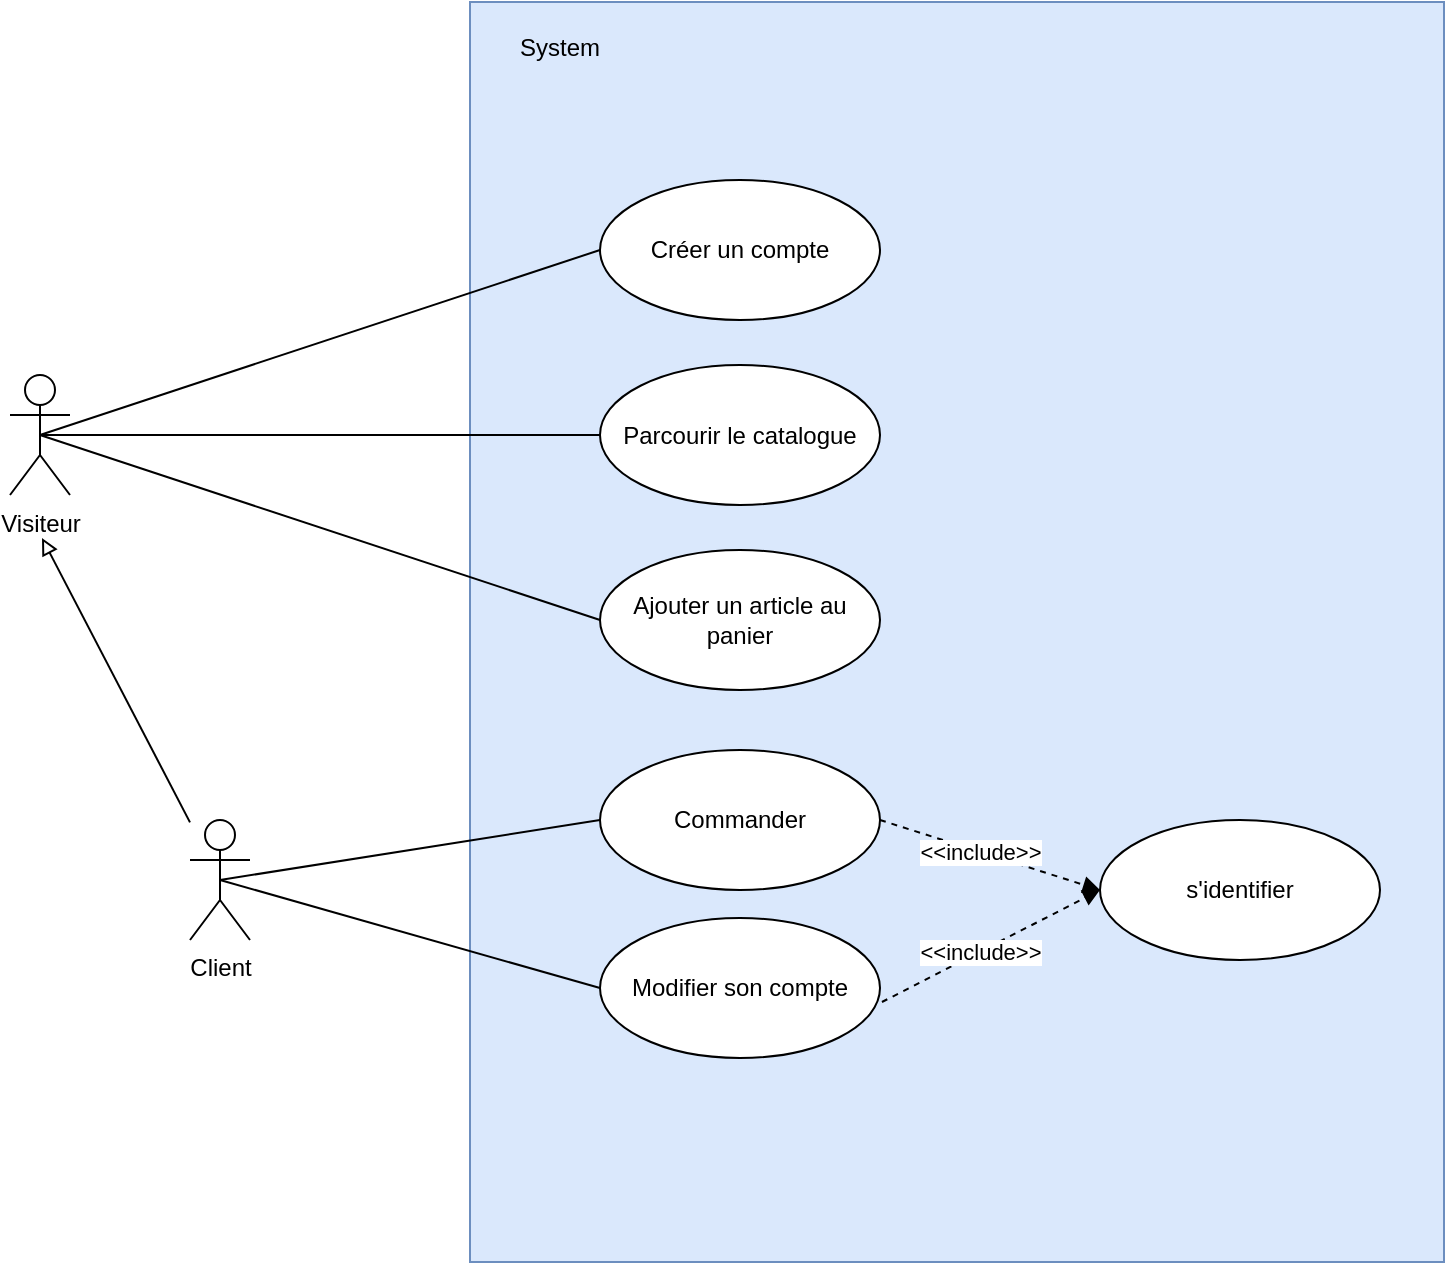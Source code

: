 <mxfile version="10.7.1" type="github"><diagram id="JyewgY5fW5GwQvbCHZMt" name="Page-1"><mxGraphModel dx="1154" dy="703" grid="0" gridSize="10" guides="1" tooltips="1" connect="1" arrows="1" fold="1" page="1" pageScale="1" pageWidth="827" pageHeight="1169" math="0" shadow="0"><root><mxCell id="0"/><mxCell id="1" parent="0"/><mxCell id="UzLh6fYsP8_uI1JXRNLo-1" value="" style="rounded=0;whiteSpace=wrap;html=1;fillColor=#dae8fc;strokeColor=#6c8ebf;" parent="1" vertex="1"><mxGeometry x="305" y="56" width="487" height="630" as="geometry"/></mxCell><mxCell id="K4qejNiPM75E0a2eYyHc-4" value="Visiteur" style="shape=umlActor;verticalLabelPosition=bottom;labelBackgroundColor=#ffffff;verticalAlign=top;html=1;" parent="1" vertex="1"><mxGeometry x="75" y="242.5" width="30" height="60" as="geometry"/></mxCell><mxCell id="1fBPymo8KHfcIan3zini-11" style="edgeStyle=none;rounded=0;orthogonalLoop=1;jettySize=auto;html=1;endArrow=block;endFill=0;" parent="1" source="K4qejNiPM75E0a2eYyHc-5" edge="1"><mxGeometry relative="1" as="geometry"><mxPoint x="91" y="324" as="targetPoint"/></mxGeometry></mxCell><mxCell id="K4qejNiPM75E0a2eYyHc-5" value="Client" style="shape=umlActor;verticalLabelPosition=bottom;labelBackgroundColor=#ffffff;verticalAlign=top;html=1;" parent="1" vertex="1"><mxGeometry x="165" y="465" width="30" height="60" as="geometry"/></mxCell><mxCell id="K4qejNiPM75E0a2eYyHc-6" value="Créer un compte" style="ellipse;whiteSpace=wrap;html=1;" parent="1" vertex="1"><mxGeometry x="370" y="145" width="140" height="70" as="geometry"/></mxCell><mxCell id="K4qejNiPM75E0a2eYyHc-7" value="Parcourir le catalogue" style="ellipse;whiteSpace=wrap;html=1;" parent="1" vertex="1"><mxGeometry x="370" y="237.5" width="140" height="70" as="geometry"/></mxCell><mxCell id="K4qejNiPM75E0a2eYyHc-8" value="Ajouter un article au panier" style="ellipse;whiteSpace=wrap;html=1;" parent="1" vertex="1"><mxGeometry x="370" y="330" width="140" height="70" as="geometry"/></mxCell><mxCell id="1fBPymo8KHfcIan3zini-1" value="Commander" style="ellipse;whiteSpace=wrap;html=1;" parent="1" vertex="1"><mxGeometry x="370" y="430" width="140" height="70" as="geometry"/></mxCell><mxCell id="1fBPymo8KHfcIan3zini-2" value="Modifier son compte" style="ellipse;whiteSpace=wrap;html=1;" parent="1" vertex="1"><mxGeometry x="370" y="514" width="140" height="70" as="geometry"/></mxCell><mxCell id="1fBPymo8KHfcIan3zini-3" value="" style="endArrow=none;html=1;entryX=0;entryY=0.5;entryDx=0;entryDy=0;exitX=0.5;exitY=0.5;exitDx=0;exitDy=0;exitPerimeter=0;" parent="1" source="K4qejNiPM75E0a2eYyHc-4" target="K4qejNiPM75E0a2eYyHc-6" edge="1"><mxGeometry width="50" height="50" relative="1" as="geometry"><mxPoint x="165.286" y="178.286" as="sourcePoint"/><mxPoint x="110" y="650" as="targetPoint"/></mxGeometry></mxCell><mxCell id="1fBPymo8KHfcIan3zini-4" value="" style="endArrow=none;html=1;entryX=0;entryY=0.5;entryDx=0;entryDy=0;exitX=0.5;exitY=0.5;exitDx=0;exitDy=0;exitPerimeter=0;" parent="1" source="K4qejNiPM75E0a2eYyHc-4" target="K4qejNiPM75E0a2eYyHc-7" edge="1"><mxGeometry width="50" height="50" relative="1" as="geometry"><mxPoint x="60" y="700" as="sourcePoint"/><mxPoint x="110" y="650" as="targetPoint"/></mxGeometry></mxCell><mxCell id="1fBPymo8KHfcIan3zini-5" value="" style="endArrow=none;html=1;entryX=0;entryY=0.5;entryDx=0;entryDy=0;exitX=0.5;exitY=0.5;exitDx=0;exitDy=0;exitPerimeter=0;" parent="1" source="K4qejNiPM75E0a2eYyHc-4" target="K4qejNiPM75E0a2eYyHc-8" edge="1"><mxGeometry width="50" height="50" relative="1" as="geometry"><mxPoint x="60" y="700" as="sourcePoint"/><mxPoint x="110" y="650" as="targetPoint"/></mxGeometry></mxCell><mxCell id="1fBPymo8KHfcIan3zini-6" value="" style="endArrow=none;html=1;entryX=0;entryY=0.5;entryDx=0;entryDy=0;exitX=0.5;exitY=0.5;exitDx=0;exitDy=0;exitPerimeter=0;" parent="1" source="K4qejNiPM75E0a2eYyHc-5" target="1fBPymo8KHfcIan3zini-1" edge="1"><mxGeometry width="50" height="50" relative="1" as="geometry"><mxPoint x="60" y="700" as="sourcePoint"/><mxPoint x="110" y="650" as="targetPoint"/></mxGeometry></mxCell><mxCell id="1fBPymo8KHfcIan3zini-7" value="" style="endArrow=none;html=1;entryX=0;entryY=0.5;entryDx=0;entryDy=0;exitX=0.5;exitY=0.5;exitDx=0;exitDy=0;exitPerimeter=0;" parent="1" source="K4qejNiPM75E0a2eYyHc-5" target="1fBPymo8KHfcIan3zini-2" edge="1"><mxGeometry width="50" height="50" relative="1" as="geometry"><mxPoint x="60" y="700" as="sourcePoint"/><mxPoint x="110" y="650" as="targetPoint"/></mxGeometry></mxCell><mxCell id="H3LByWC0bO7XI84rloTg-1" value="s'identifier" style="ellipse;whiteSpace=wrap;html=1;" parent="1" vertex="1"><mxGeometry x="620" y="465" width="140" height="70" as="geometry"/></mxCell><mxCell id="H3LByWC0bO7XI84rloTg-4" value="&amp;lt;&amp;lt;include&amp;gt;&amp;gt;" style="html=1;verticalAlign=bottom;endArrow=block;dashed=1;entryX=0;entryY=0.5;entryDx=0;entryDy=0;exitX=1;exitY=0.5;exitDx=0;exitDy=0;" parent="1" source="1fBPymo8KHfcIan3zini-1" target="H3LByWC0bO7XI84rloTg-1" edge="1"><mxGeometry x="-0.044" y="-9" width="80" relative="1" as="geometry"><mxPoint x="60" y="670" as="sourcePoint"/><mxPoint x="140" y="670" as="targetPoint"/><mxPoint as="offset"/></mxGeometry></mxCell><mxCell id="H3LByWC0bO7XI84rloTg-5" value="&amp;lt;&amp;lt;include&amp;gt;&amp;gt;" style="html=1;verticalAlign=bottom;endArrow=block;dashed=1;entryX=0;entryY=0.5;entryDx=0;entryDy=0;exitX=1.007;exitY=0.6;exitDx=0;exitDy=0;exitPerimeter=0;" parent="1" source="1fBPymo8KHfcIan3zini-2" target="H3LByWC0bO7XI84rloTg-1" edge="1"><mxGeometry x="-0.168" y="-8" width="80" relative="1" as="geometry"><mxPoint x="60" y="670" as="sourcePoint"/><mxPoint x="140" y="670" as="targetPoint"/><mxPoint as="offset"/></mxGeometry></mxCell><mxCell id="UzLh6fYsP8_uI1JXRNLo-2" value="System" style="text;html=1;strokeColor=none;fillColor=none;align=center;verticalAlign=middle;whiteSpace=wrap;rounded=0;" parent="1" vertex="1"><mxGeometry x="330" y="69" width="40" height="20" as="geometry"/></mxCell></root></mxGraphModel></diagram></mxfile>